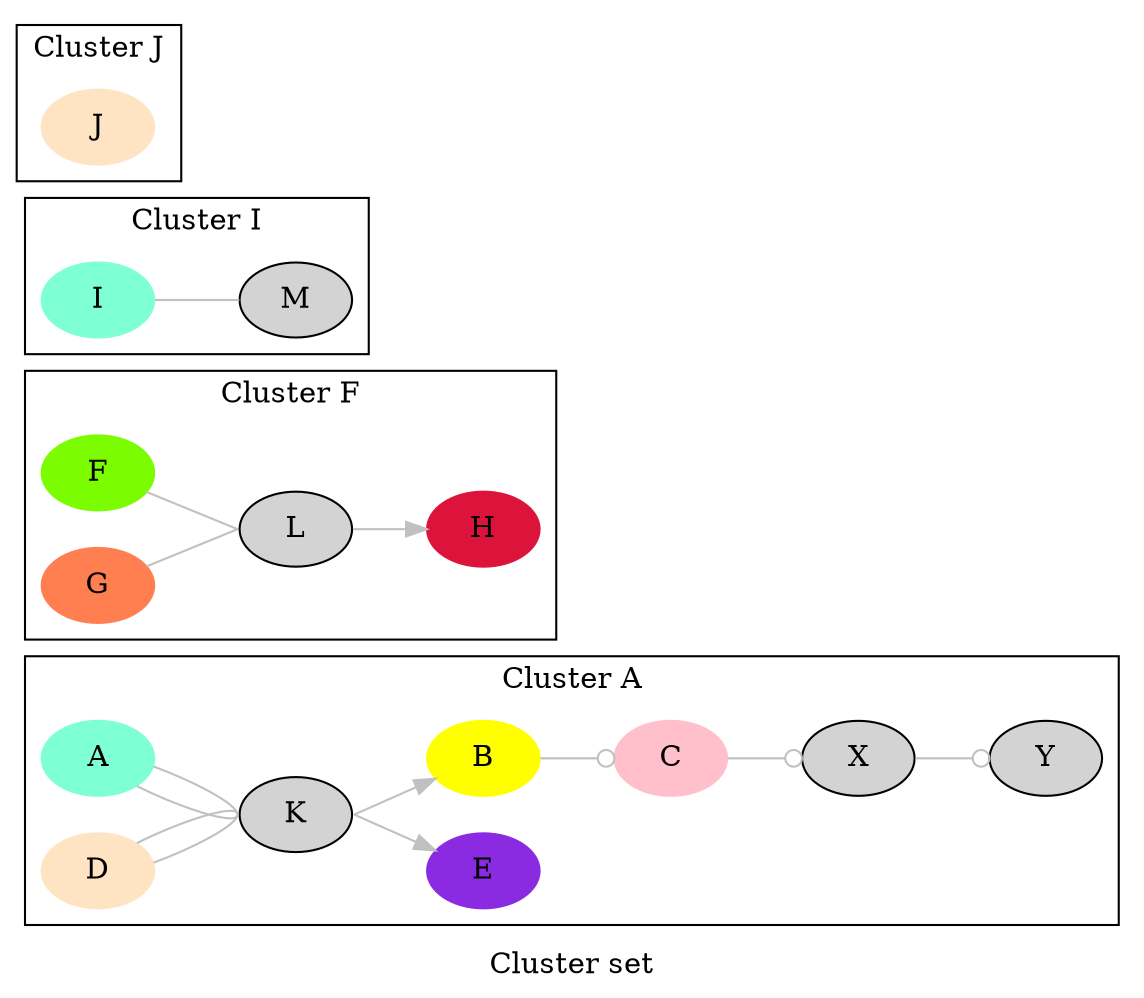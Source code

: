 digraph Perl
{
graph [ label="Cluster set" rankdir="LR" ]

subgraph "cluster A"
{
graph [ label="Cluster A" rankdir="LR" ]

"A" [ color="aquamarine" shape="oval" style="filled" ]
"K" [ shape="oval" style="filled" ]
"A" -> "K" [ arrowhead="none" color="grey" label="" samehead="1" ]
"D" [ color="bisque" shape="oval" style="filled" ]
"K" [ shape="oval" style="filled" ]
"D" -> "K" [ arrowhead="none" color="grey" label="" samehead="1" ]
"K" [ shape="oval" style="filled" ]
"E" [ color="blueviolet" shape="oval" style="filled" ]
"K" -> "E" [ color="grey" label="" sametail="1" ]
}

subgraph "cluster A"
{
graph [ label="Cluster A" rankdir="LR" ]

"A" [ color="aquamarine" shape="oval" style="filled" ]
"K" [ shape="oval" style="filled" ]
"A" -> "K" [ arrowhead="none" color="grey" label="" samehead="1" ]
"B" [ color="yellow" shape="oval" style="filled" ]
"C" [ color="pink" shape="oval" style="filled" ]
"B" -> "C" [ arrowhead="odot" color="grey" label="" ]
"C" [ color="pink" shape="oval" style="filled" ]
"X" [ shape="oval" style="filled" ]
"C" -> "X" [ arrowhead="odot" color="grey" label="" ]
"D" [ color="bisque" shape="oval" style="filled" ]
"K" [ shape="oval" style="filled" ]
"D" -> "K" [ arrowhead="none" color="grey" label="" samehead="1" ]
"K" [ shape="oval" style="filled" ]
"B" [ color="yellow" shape="oval" style="filled" ]
"K" -> "B" [ color="grey" label="" sametail="1" ]
"X" [ shape="oval" style="filled" ]
"Y" [ shape="oval" style="filled" ]
"X" -> "Y" [ arrowhead="odot" color="grey" label="" ]
}

subgraph "cluster F"
{
graph [ label="Cluster F" rankdir="LR" ]

"F" [ color="lawngreen" shape="oval" style="filled" ]
"L" [ shape="oval" style="filled" ]
"F" -> "L" [ arrowhead="none" color="grey" label="" samehead="1" ]
"G" [ color="coral" shape="oval" style="filled" ]
"L" [ shape="oval" style="filled" ]
"G" -> "L" [ arrowhead="none" color="grey" label="" samehead="1" ]
"L" [ shape="oval" style="filled" ]
"H" [ color="crimson" shape="oval" style="filled" ]
"L" -> "H" [ color="grey" label="" sametail="1" ]
}

subgraph "cluster I"
{
graph [ label="Cluster I" rankdir="LR" ]

"I" [ color="aquamarine" shape="oval" style="filled" ]
"M" [ shape="oval" style="filled" ]
"I" -> "M" [ arrowhead="none" color="grey" label="" samehead="1" ]
}

subgraph "cluster J"
{
graph [ label="Cluster J" rankdir="LR" ]

"J" [ color="bisque" shape="oval" style="filled" ]
}
}
